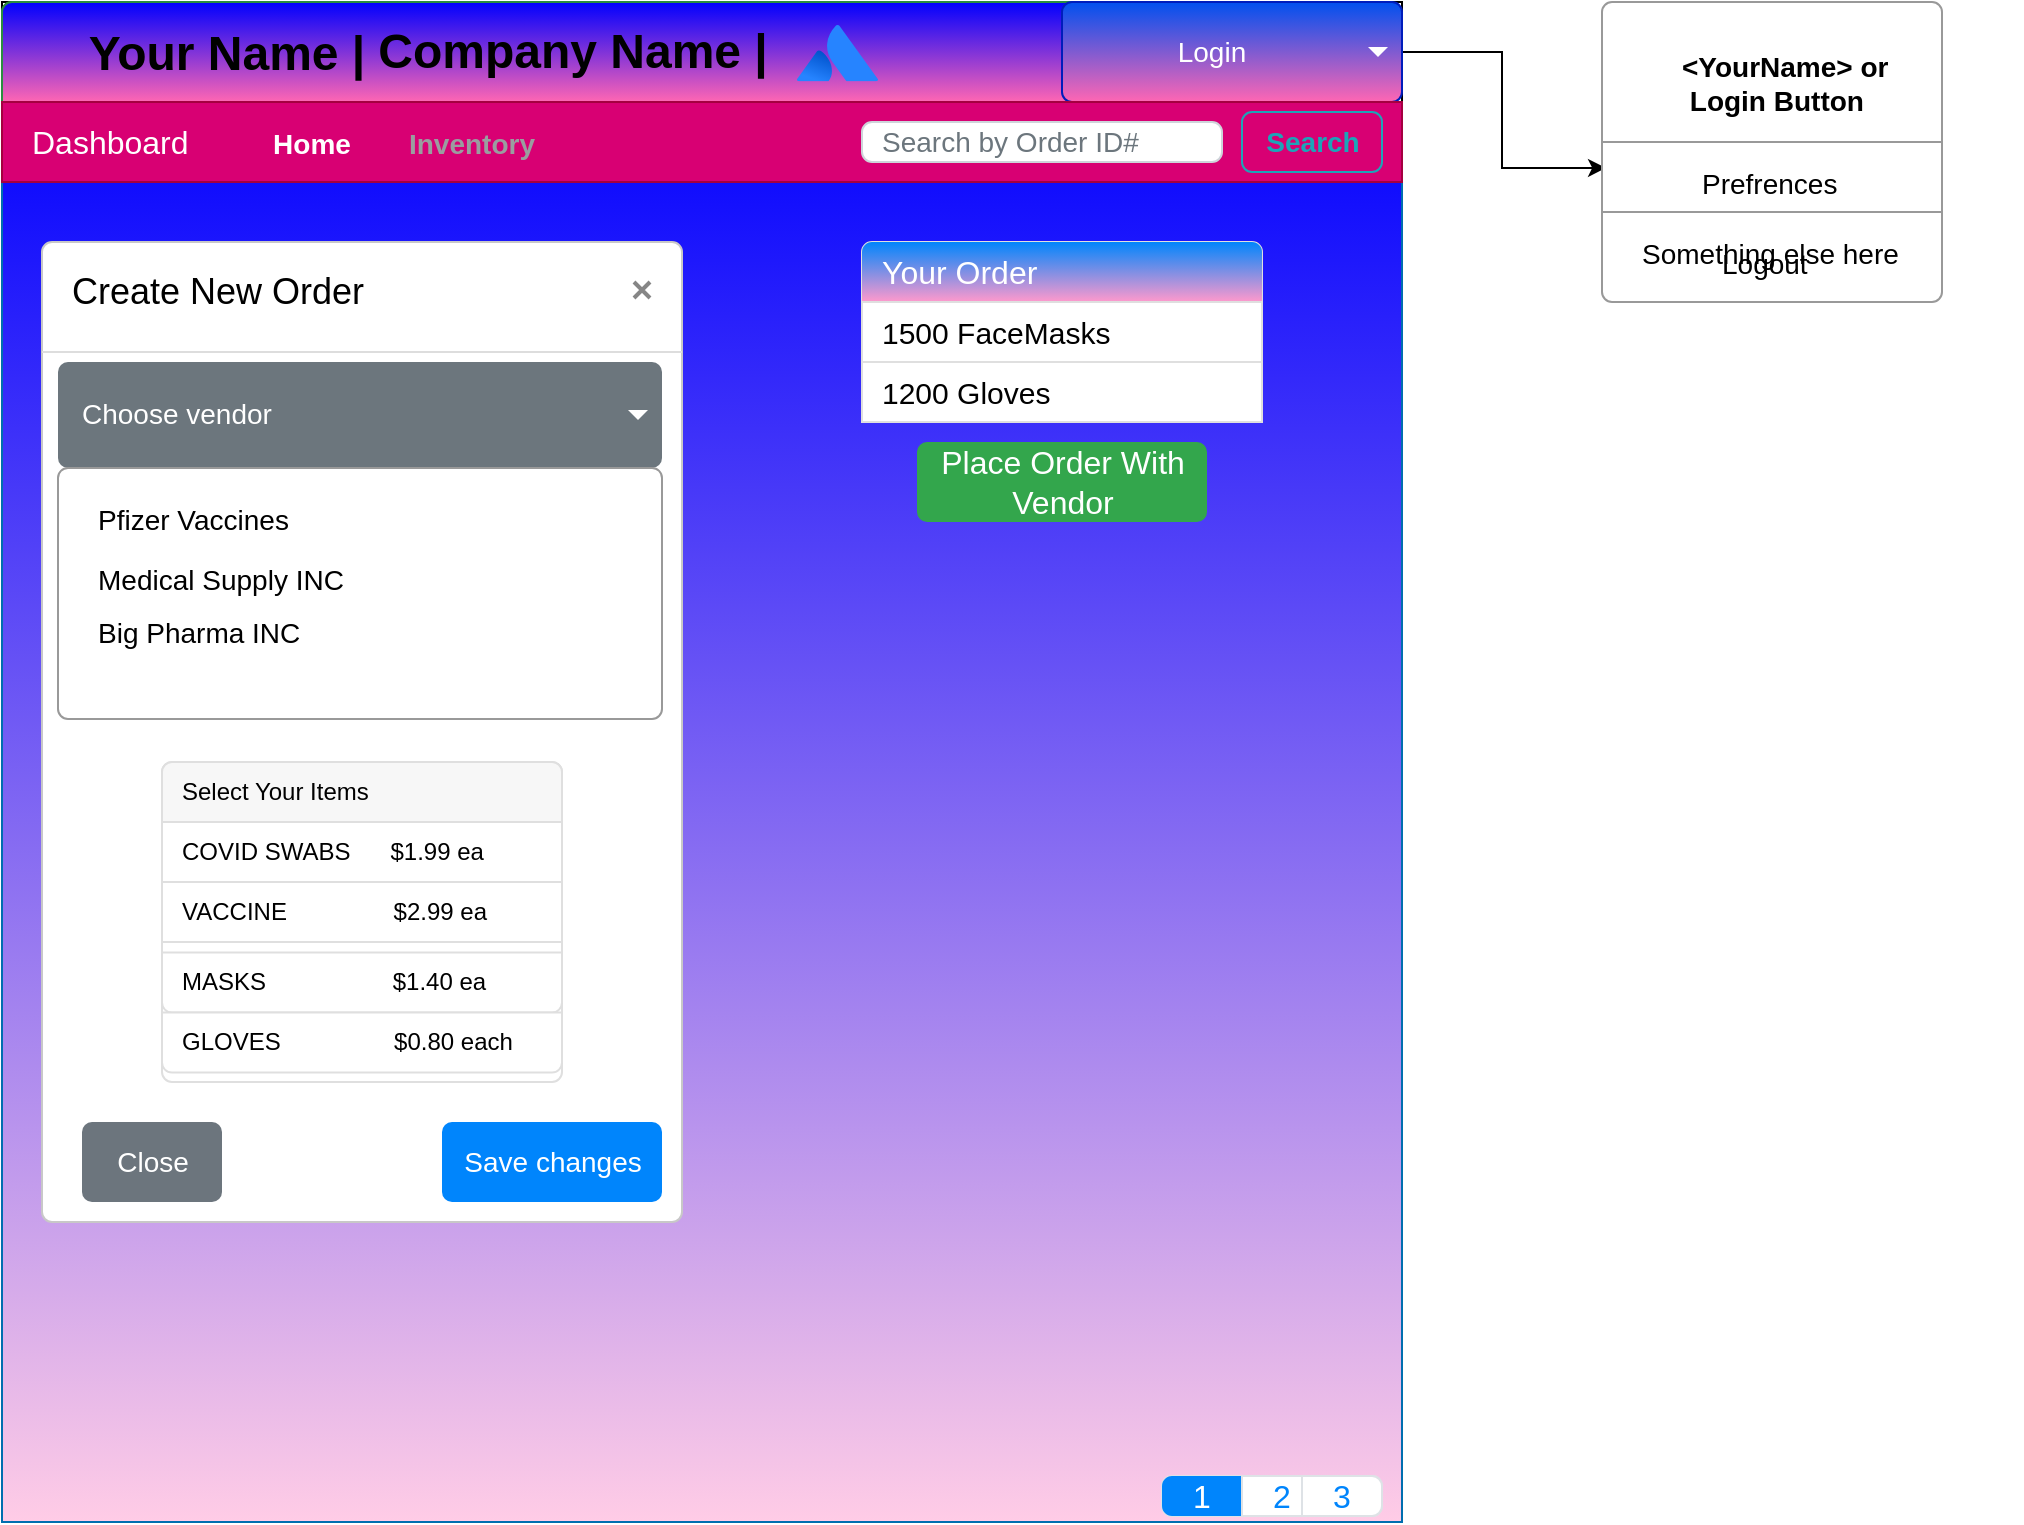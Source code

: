 <mxfile version="13.10.0" type="embed">
    <diagram id="ahJQOivOzsf9MYJ5AgrW" name="Page-1">
        <mxGraphModel dx="728" dy="465" grid="1" gridSize="10" guides="1" tooltips="1" connect="1" arrows="1" fold="1" page="1" pageScale="1" pageWidth="850" pageHeight="1100" math="0" shadow="0">
            <root>
                <mxCell id="0"/>
                <mxCell id="1" parent="0"/>
                <mxCell id="2" value="&lt;table&gt;&lt;tbody&gt;&lt;tr&gt;&lt;td&gt;&lt;br&gt;&lt;/td&gt;&lt;td&gt;&lt;br&gt;&lt;/td&gt;&lt;td&gt;&lt;br&gt;&lt;/td&gt;&lt;/tr&gt;&lt;tr&gt;&lt;td&gt;&lt;br&gt;&lt;/td&gt;&lt;td&gt;&lt;br&gt;&lt;/td&gt;&lt;td&gt;&lt;br&gt;&lt;/td&gt;&lt;/tr&gt;&lt;tr&gt;&lt;td&gt;&lt;br&gt;&lt;/td&gt;&lt;td&gt;&lt;br&gt;&lt;/td&gt;&lt;td&gt;&lt;br&gt;&lt;/td&gt;&lt;/tr&gt;&lt;tr&gt;&lt;td&gt;&lt;br&gt;&lt;/td&gt;&lt;td&gt;&lt;br&gt;&lt;/td&gt;&lt;td&gt;&lt;br&gt;&lt;/td&gt;&lt;/tr&gt;&lt;tr&gt;&lt;td&gt;&lt;br&gt;&lt;/td&gt;&lt;td&gt;&lt;br&gt;&lt;/td&gt;&lt;td&gt;&lt;br&gt;&lt;/td&gt;&lt;/tr&gt;&lt;/tbody&gt;&lt;/table&gt;" style="rounded=0;whiteSpace=wrap;html=1;strokeColor=#006EAF;fontColor=#ffffff;gradientColor=#FFCCE6;fillColor=#0000FF;" parent="1" vertex="1">
                    <mxGeometry x="30" y="85" width="700" height="715" as="geometry"/>
                </mxCell>
                <mxCell id="3" value="" style="rounded=0;whiteSpace=wrap;html=1;" parent="1" vertex="1">
                    <mxGeometry x="30" y="40" width="700" height="50" as="geometry"/>
                </mxCell>
                <mxCell id="30" value="" style="html=1;shadow=0;dashed=0;shape=mxgraph.bootstrap.rrect;rSize=5;html=1;whiteSpace=wrap;fontColor=#ffffff;verticalAlign=bottom;align=left;spacing=20;spacingBottom=0;fontSize=14;fillColor=#60a917;strokeColor=#2D7600;gradientDirection=south;" parent="1" vertex="1">
                    <mxGeometry x="30" y="40" width="540" height="50" as="geometry"/>
                </mxCell>
                <mxCell id="31" value="" style="html=1;shadow=0;dashed=0;shape=mxgraph.bootstrap.topButton;rSize=5;perimeter=none;whiteSpace=wrap;strokeColor=#2B8D40;fontColor=#ffffff;resizeWidth=1;fontSize=18;align=left;spacing=20;fillColor=#0000FF;gradientDirection=south;gradientColor=#FF66B3;" parent="30" vertex="1">
                    <mxGeometry width="540" height="50" relative="1" as="geometry"/>
                </mxCell>
                <mxCell id="41" value="" style="image;image=img/lib/atlassian/Atlassian_Logo.svg;fillColor=#660033;gradientColor=#FF66B3;fontColor=#000000;align=center;" parent="30" vertex="1">
                    <mxGeometry x="397.358" y="11.521" width="40.755" height="28.169" as="geometry"/>
                </mxCell>
                <mxCell id="194" value="&amp;nbsp;Company Name |&amp;nbsp;" style="text;strokeColor=none;fillColor=none;html=1;fontSize=24;fontStyle=1;verticalAlign=middle;align=center;" parent="30" vertex="1">
                    <mxGeometry x="234.34" y="5" width="101.887" height="40" as="geometry"/>
                </mxCell>
                <mxCell id="195" value="Your Name |" style="text;strokeColor=none;fillColor=none;html=1;fontSize=24;fontStyle=1;verticalAlign=middle;align=center;" parent="30" vertex="1">
                    <mxGeometry x="40.755" y="11.521" width="142.642" height="28.169" as="geometry"/>
                </mxCell>
                <mxCell id="40" style="edgeStyle=orthogonalEdgeStyle;rounded=0;orthogonalLoop=1;jettySize=auto;html=1;entryX=0.012;entryY=0.553;entryDx=0;entryDy=0;entryPerimeter=0;fontColor=#000000;" parent="1" source="13" target="17" edge="1">
                    <mxGeometry relative="1" as="geometry"/>
                </mxCell>
                <mxCell id="13" value="Login" style="html=1;shadow=0;dashed=0;shape=mxgraph.bootstrap.rrect;rSize=5;strokeColor=#001DBC;strokeWidth=1;fillColor=#0050ef;fontColor=#ffffff;whiteSpace=wrap;align=center;verticalAlign=middle;fontStyle=0;fontSize=14;spacingRight=20;gradientColor=#FF66B3;" parent="1" vertex="1">
                    <mxGeometry x="560" y="40" width="170" height="50" as="geometry"/>
                </mxCell>
                <mxCell id="14" value="" style="shape=triangle;direction=south;fillColor=#ffffff;strokeColor=none;perimeter=none;" parent="13" vertex="1">
                    <mxGeometry x="1" y="0.5" width="10" height="5" relative="1" as="geometry">
                        <mxPoint x="-17" y="-2.5" as="offset"/>
                    </mxGeometry>
                </mxCell>
                <mxCell id="17" value="" style="html=1;shadow=0;dashed=0;shape=mxgraph.bootstrap.rrect;rSize=5;fillColor=#ffffff;strokeColor=#999999;align=center;" parent="1" vertex="1">
                    <mxGeometry x="830" y="40" width="170" height="150" as="geometry"/>
                </mxCell>
                <mxCell id="18" value="&lt;YourName&gt; or&#10; Login Button" style="fillColor=none;strokeColor=none;align=left;spacing=20;fontSize=14;fontColor=#000000;fontStyle=1" parent="17" vertex="1">
                    <mxGeometry width="130" height="30" relative="1" as="geometry">
                        <mxPoint x="20" y="25" as="offset"/>
                    </mxGeometry>
                </mxCell>
                <mxCell id="21" value="" style="shape=line;strokeColor=#999999;perimeter=none;resizeWidth=1;" parent="17" vertex="1">
                    <mxGeometry width="170" height="10" relative="1" as="geometry">
                        <mxPoint y="100" as="offset"/>
                    </mxGeometry>
                </mxCell>
                <mxCell id="24" value="Prefrences" style="fillColor=none;strokeColor=none;align=left;spacing=20;fontSize=14;fontColor=#000000;" parent="17" vertex="1">
                    <mxGeometry width="170" height="30" relative="1" as="geometry">
                        <mxPoint x="30" y="75" as="offset"/>
                    </mxGeometry>
                </mxCell>
                <mxCell id="25" value="Something else here" style="fillColor=none;strokeColor=none;align=left;spacing=20;fontSize=14;" parent="17" vertex="1">
                    <mxGeometry width="170" height="30" relative="1" as="geometry">
                        <mxPoint y="110" as="offset"/>
                    </mxGeometry>
                </mxCell>
                <mxCell id="26" value="Logout" style="fillColor=none;strokeColor=none;align=left;spacing=20;fontSize=14;fontColor=#000000;" parent="17" vertex="1">
                    <mxGeometry width="170" height="30" relative="1" as="geometry">
                        <mxPoint x="40" y="115" as="offset"/>
                    </mxGeometry>
                </mxCell>
                <mxCell id="27" value="" style="shape=line;strokeColor=#999999;perimeter=none;resizeWidth=1;" parent="17" vertex="1">
                    <mxGeometry width="170" height="10" relative="1" as="geometry">
                        <mxPoint y="65" as="offset"/>
                    </mxGeometry>
                </mxCell>
                <mxCell id="33" value="Dashboard" style="html=1;shadow=0;dashed=0;strokeColor=#A50040;fontSize=16;fontColor=#ffffff;align=left;spacing=15;fillColor=#d80073;" parent="1" vertex="1">
                    <mxGeometry x="30" y="90" width="700" height="40" as="geometry"/>
                </mxCell>
                <mxCell id="34" value="Home" style="fillColor=none;strokeColor=none;fontSize=14;fontColor=#ffffff;align=center;fontStyle=1" parent="33" vertex="1">
                    <mxGeometry width="70" height="40" relative="1" as="geometry">
                        <mxPoint x="120" as="offset"/>
                    </mxGeometry>
                </mxCell>
                <mxCell id="35" value="Inventory" style="fillColor=none;strokeColor=none;fontSize=14;fontColor=#9A9DA0;align=center;fontStyle=1" parent="33" vertex="1">
                    <mxGeometry width="70" height="40" relative="1" as="geometry">
                        <mxPoint x="200" as="offset"/>
                    </mxGeometry>
                </mxCell>
                <mxCell id="38" value="&lt;b&gt;Search&lt;/b&gt;" style="html=1;shadow=0;dashed=0;shape=mxgraph.bootstrap.rrect;rSize=5;fontSize=14;fontColor=#1CA5B8;strokeColor=#1CA5B8;fillColor=none;" parent="33" vertex="1">
                    <mxGeometry x="1" width="70" height="30" relative="1" as="geometry">
                        <mxPoint x="-80" y="5" as="offset"/>
                    </mxGeometry>
                </mxCell>
                <mxCell id="39" value="Search by Order ID#" style="html=1;shadow=0;dashed=0;shape=mxgraph.bootstrap.rrect;rSize=5;fontSize=14;fontColor=#6C767D;strokeColor=#CED4DA;fillColor=#ffffff;align=left;spacing=10;" parent="33" vertex="1">
                    <mxGeometry x="1" width="180" height="20" relative="1" as="geometry">
                        <mxPoint x="-270" y="10" as="offset"/>
                    </mxGeometry>
                </mxCell>
                <mxCell id="44" value="" style="html=1;shadow=0;dashed=0;shape=mxgraph.bootstrap.rrect;rSize=5;strokeColor=#DEE2E6;html=1;whiteSpace=wrap;fillColor=#ffffff;fontColor=#0085FC;align=center;" parent="1" vertex="1">
                    <mxGeometry x="610" y="777" width="110" height="20" as="geometry"/>
                </mxCell>
                <mxCell id="45" value="1" style="strokeColor=inherit;fillColor=inherit;gradientColor=inherit;html=1;shadow=0;dashed=0;shape=mxgraph.bootstrap.leftButton;rSize=5;perimeter=none;whiteSpace=wrap;resizeHeight=1;fillColor=#0085FC;strokeColor=none;fontColor=#ffffff;fontSize=16;" parent="44" vertex="1">
                    <mxGeometry width="40" height="20" relative="1" as="geometry"/>
                </mxCell>
                <mxCell id="46" value="2" style="strokeColor=inherit;fillColor=inherit;gradientColor=inherit;fontColor=inherit;html=1;shadow=0;dashed=0;perimeter=none;whiteSpace=wrap;resizeHeight=1;fontSize=16;" parent="44" vertex="1">
                    <mxGeometry width="40" height="20" relative="1" as="geometry">
                        <mxPoint x="40" as="offset"/>
                    </mxGeometry>
                </mxCell>
                <mxCell id="47" value="3" style="strokeColor=inherit;fillColor=inherit;gradientColor=inherit;fontColor=inherit;html=1;shadow=0;dashed=0;shape=mxgraph.bootstrap.rightButton;rSize=5;perimeter=none;whiteSpace=wrap;resizeHeight=1;fontSize=16;" parent="44" vertex="1">
                    <mxGeometry x="1" width="40" height="20" relative="1" as="geometry">
                        <mxPoint x="-40" as="offset"/>
                    </mxGeometry>
                </mxCell>
                <mxCell id="236" value="&lt;font color=&quot;#000000&quot;&gt;Create New Order&lt;/font&gt;" style="html=1;shadow=0;dashed=0;shape=mxgraph.bootstrap.rrect;rSize=5;html=1;strokeColor=#C8C8C8;fillColor=#ffffff;whiteSpace=wrap;verticalAlign=top;align=left;fontSize=18;spacing=15;spacingTop=-5;" parent="1" vertex="1">
                    <mxGeometry x="50" y="160" width="320" height="490" as="geometry"/>
                </mxCell>
                <mxCell id="237" value="" style="shape=line;strokeColor=#dddddd;resizeWidth=1;" parent="236" vertex="1">
                    <mxGeometry width="320" height="10" relative="1" as="geometry">
                        <mxPoint y="50" as="offset"/>
                    </mxGeometry>
                </mxCell>
                <mxCell id="238" value="" style="html=1;shadow=0;dashed=0;shape=mxgraph.bootstrap.x;strokeColor=#868686;strokeWidth=2;" parent="236" vertex="1">
                    <mxGeometry x="1" width="8" height="8" relative="1" as="geometry">
                        <mxPoint x="-24" y="20" as="offset"/>
                    </mxGeometry>
                </mxCell>
                <mxCell id="239" value="Recipient:" style="strokeColor=none;fillColor=none;resizeWidth=1;align=left;verticalAlign=top;spacing=10;fontSize=14;whiteSpace=wrap;html=1;" parent="236" vertex="1">
                    <mxGeometry width="320" height="40" relative="1" as="geometry">
                        <mxPoint y="60" as="offset"/>
                    </mxGeometry>
                </mxCell>
                <mxCell id="244" value="Save changes" style="html=1;shadow=0;dashed=0;shape=mxgraph.bootstrap.rrect;rSize=5;fillColor=#0085FC;strokeColor=none;fontColor=#FFFFFF;fontSize=14;" parent="236" vertex="1">
                    <mxGeometry x="1" y="1" width="110" height="40" relative="1" as="geometry">
                        <mxPoint x="-120" y="-50" as="offset"/>
                    </mxGeometry>
                </mxCell>
                <mxCell id="245" value="Close" style="html=1;shadow=0;dashed=0;shape=mxgraph.bootstrap.rrect;rSize=5;fillColor=#6C757D;strokeColor=none;fontColor=#FFFFFF;fontSize=14;" parent="236" vertex="1">
                    <mxGeometry x="1" y="1" width="70" height="40" relative="1" as="geometry">
                        <mxPoint x="-300" y="-50" as="offset"/>
                    </mxGeometry>
                </mxCell>
                <mxCell id="246" value="Choose vendor" style="html=1;shadow=0;dashed=0;shape=mxgraph.bootstrap.rrect;rSize=5;strokeColor=none;strokeWidth=1;fillColor=#6C767D;fontColor=#ffffff;whiteSpace=wrap;align=left;verticalAlign=middle;fontStyle=0;fontSize=14;spacingLeft=10;" parent="236" vertex="1">
                    <mxGeometry x="8" y="59.997" width="302" height="52.984" as="geometry"/>
                </mxCell>
                <mxCell id="247" value="" style="shape=triangle;direction=south;fillColor=#ffffff;strokeColor=none;perimeter=none;" parent="246" vertex="1">
                    <mxGeometry x="1" y="0.5" width="10" height="5" relative="1" as="geometry">
                        <mxPoint x="-17" y="-2.5" as="offset"/>
                    </mxGeometry>
                </mxCell>
                <mxCell id="248" value="" style="html=1;shadow=0;dashed=0;shape=mxgraph.bootstrap.rrect;rSize=5;fillColor=#ffffff;strokeColor=#999999;" parent="236" vertex="1">
                    <mxGeometry x="8" y="112.979" width="302" height="125.466" as="geometry"/>
                </mxCell>
                <mxCell id="249" value="Pfizer Vaccines" style="fillColor=none;strokeColor=none;align=left;spacing=20;fontSize=14;fontColor=#000000;" parent="248" vertex="1">
                    <mxGeometry width="170" height="30" relative="1" as="geometry">
                        <mxPoint y="10" as="offset"/>
                    </mxGeometry>
                </mxCell>
                <mxCell id="250" value="Medical Supply INC" style="fillColor=none;strokeColor=none;align=left;spacing=20;fontSize=14;fontColor=#000000;" parent="248" vertex="1">
                    <mxGeometry width="170" height="30" relative="1" as="geometry">
                        <mxPoint y="40" as="offset"/>
                    </mxGeometry>
                </mxCell>
                <mxCell id="252" value="Big Pharma INC " style="fillColor=none;strokeColor=none;align=left;spacing=20;fontSize=14;fontColor=#000000;" parent="248" vertex="1">
                    <mxGeometry width="170" height="30" relative="1" as="geometry">
                        <mxPoint y="66.49" as="offset"/>
                    </mxGeometry>
                </mxCell>
                <mxCell id="253" value="" style="html=1;shadow=0;dashed=0;shape=mxgraph.bootstrap.rrect;rSize=5;strokeColor=#DFDFDF;html=1;whiteSpace=wrap;fillColor=#FFFFFF;fontColor=#000000;" parent="236" vertex="1">
                    <mxGeometry x="60" y="260" width="200" height="160" as="geometry"/>
                </mxCell>
                <mxCell id="254" value="&lt;font color=&quot;#000000&quot;&gt;Select Your Items&lt;/font&gt;" style="html=1;shadow=0;dashed=0;shape=mxgraph.bootstrap.topButton;strokeColor=inherit;fillColor=#F7F7F7;rSize=5;perimeter=none;whiteSpace=wrap;resizeWidth=1;align=left;spacing=10;" parent="253" vertex="1">
                    <mxGeometry width="200" height="30" relative="1" as="geometry"/>
                </mxCell>
                <mxCell id="255" value="COVID SWABS&amp;nbsp; &amp;nbsp; &amp;nbsp; $1.99 ea" style="strokeColor=inherit;fillColor=inherit;gradientColor=inherit;fontColor=inherit;html=1;shadow=0;dashed=0;perimeter=none;whiteSpace=wrap;resizeWidth=1;align=left;spacing=10;" parent="253" vertex="1">
                    <mxGeometry width="200" height="30" relative="1" as="geometry">
                        <mxPoint y="30" as="offset"/>
                    </mxGeometry>
                </mxCell>
                <mxCell id="256" value="VACCINE&amp;nbsp; &amp;nbsp; &amp;nbsp; &amp;nbsp; &amp;nbsp; &amp;nbsp; &amp;nbsp; &amp;nbsp; $2.99 ea" style="strokeColor=inherit;fillColor=inherit;gradientColor=inherit;fontColor=inherit;html=1;shadow=0;dashed=0;perimeter=none;whiteSpace=wrap;resizeWidth=1;align=left;spacing=10;" parent="253" vertex="1">
                    <mxGeometry width="200" height="30" relative="1" as="geometry">
                        <mxPoint y="60" as="offset"/>
                    </mxGeometry>
                </mxCell>
                <mxCell id="257" value="MASKS&amp;nbsp; &amp;nbsp; &amp;nbsp; &amp;nbsp; &amp;nbsp; &amp;nbsp; &amp;nbsp; &amp;nbsp; &amp;nbsp; &amp;nbsp;$1.40 ea" style="strokeColor=inherit;fillColor=inherit;gradientColor=inherit;fontColor=inherit;html=1;shadow=0;dashed=0;shape=mxgraph.bootstrap.bottomButton;rSize=5;perimeter=none;whiteSpace=wrap;resizeWidth=1;resizeHeight=0;align=left;spacing=10;" parent="253" vertex="1">
                    <mxGeometry y="1" width="200" height="30" relative="1" as="geometry">
                        <mxPoint y="-64.74" as="offset"/>
                    </mxGeometry>
                </mxCell>
                <mxCell id="258" value="GLOVES&amp;nbsp; &amp;nbsp; &amp;nbsp; &amp;nbsp; &amp;nbsp; &amp;nbsp; &amp;nbsp; &amp;nbsp; &amp;nbsp;$0.80 each" style="strokeColor=inherit;fillColor=inherit;gradientColor=inherit;fontColor=inherit;html=1;shadow=0;dashed=0;shape=mxgraph.bootstrap.bottomButton;rSize=5;perimeter=none;whiteSpace=wrap;resizeWidth=1;resizeHeight=0;align=left;spacing=10;" parent="253" vertex="1">
                    <mxGeometry y="1" width="200" height="30" relative="1" as="geometry">
                        <mxPoint y="-34.74" as="offset"/>
                    </mxGeometry>
                </mxCell>
                <mxCell id="261" value="" style="html=1;shadow=0;dashed=0;shape=mxgraph.bootstrap.rrect;rSize=5;strokeColor=#DFDFDF;html=1;whiteSpace=wrap;fillColor=#FFFFFF;fontColor=#000000;" parent="1" vertex="1">
                    <mxGeometry x="460" y="160" width="200" height="90" as="geometry"/>
                </mxCell>
                <mxCell id="262" value="&lt;font style=&quot;font-size: 16px&quot;&gt;Your Order&lt;/font&gt;" style="html=1;shadow=0;dashed=0;shape=mxgraph.bootstrap.topButton;rSize=5;strokeColor=none;fillColor=#0085FC;fontColor=#ffffff;perimeter=none;whiteSpace=wrap;resizeWidth=1;align=left;spacing=10;gradientColor=#FF99CC;" parent="261" vertex="1">
                    <mxGeometry width="200" height="30" relative="1" as="geometry"/>
                </mxCell>
                <mxCell id="263" value="&lt;font style=&quot;font-size: 15px&quot;&gt;1500 FaceMasks&lt;/font&gt;" style="strokeColor=inherit;fillColor=inherit;gradientColor=inherit;fontColor=inherit;html=1;shadow=0;dashed=0;perimeter=none;whiteSpace=wrap;resizeWidth=1;align=left;spacing=10;" parent="261" vertex="1">
                    <mxGeometry width="200" height="30" relative="1" as="geometry">
                        <mxPoint y="30" as="offset"/>
                    </mxGeometry>
                </mxCell>
                <mxCell id="264" value="&lt;font style=&quot;font-size: 15px&quot;&gt;1200 Gloves&lt;/font&gt;" style="strokeColor=inherit;fillColor=inherit;gradientColor=inherit;fontColor=inherit;html=1;shadow=0;dashed=0;perimeter=none;whiteSpace=wrap;resizeWidth=1;align=left;spacing=10;" parent="261" vertex="1">
                    <mxGeometry width="200" height="30" relative="1" as="geometry">
                        <mxPoint y="60" as="offset"/>
                    </mxGeometry>
                </mxCell>
                <mxCell id="268" value="Place Order With Vendor" style="html=1;shadow=0;dashed=0;shape=mxgraph.bootstrap.rrect;rSize=5;strokeColor=none;strokeWidth=1;fillColor=#33A64C;fontColor=#FFFFFF;whiteSpace=wrap;align=center;verticalAlign=middle;spacingLeft=0;fontStyle=0;fontSize=16;spacing=5;" parent="1" vertex="1">
                    <mxGeometry x="487.5" y="260" width="145" height="40" as="geometry"/>
                </mxCell>
            </root>
        </mxGraphModel>
    </diagram>
</mxfile>